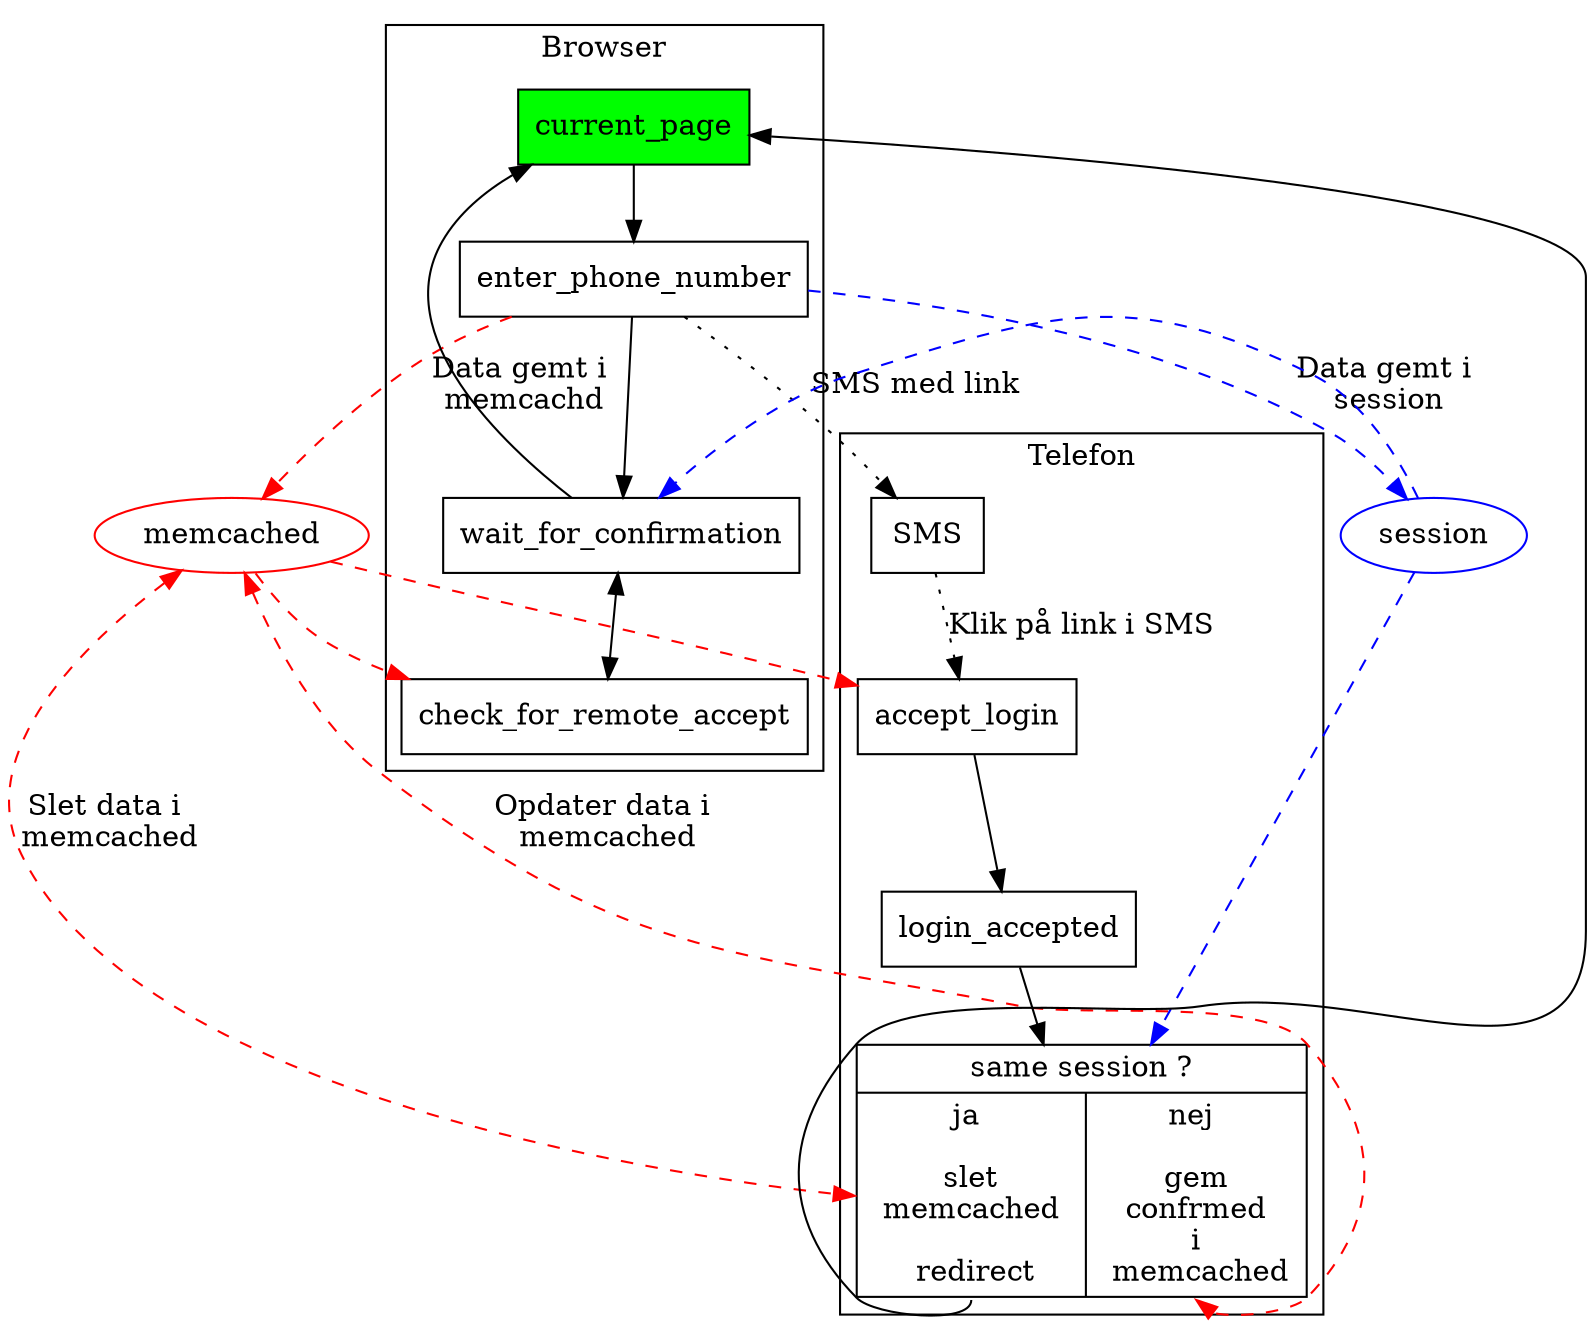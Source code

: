 digraph xxx {
  node [ shape=box ];
  {
    edge [ style=dashed color=red ];
    enter_phone_number -> memcached [ label="Data gemt i \nmemcachd"]; /////
                          memcached [ shape=ellipse color=red ];
                          memcached -> check_for_remote_accept;
                          memcached -> accept_login;
                          memcached -> same_session:ja [ label = "Slet data i \nmemcached" dir=both ];
                          memcached -> same_session:nej [ label = "Opdater data i \nmemcached" dir=both ];
    edge [ style=dashed color=blue ];
        enter_phone_number -> session [ label="Data gemt i \nsession"];    /////
                              session [ shape=ellipse color=blue ];
                              session -> wait_for_confirmation;
                              session -> same_session;
  }
  subgraph cluster_browser {
    label = "Browser";
    current_page [ style=filled fillcolor=green ];
    current_page -> enter_phone_number -> wait_for_confirmation;
                                          wait_for_confirmation -> check_for_remote_accept [ dir=both ];
    current_page -> wait_for_confirmation [ dir=back ];
  }
  subgraph cluster_telefon {
    label = "Telefon";
    same_session [ shape=record label="{same session ?|{ <ja> ja \n \n slet \n memcached \n \n redirect | <nej> nej \n \n gem \n confrmed \n i \n memcached}}" ];
    SMS -> accept_login [ style=dotted label="Klik på link i SMS" ];
           accept_login -> login_accepted-> same_session;
                            current_page -> same_session:ja [ dir=back ];
  }
  enter_phone_number -> SMS [ style= dotted label="SMS med link"];
}
